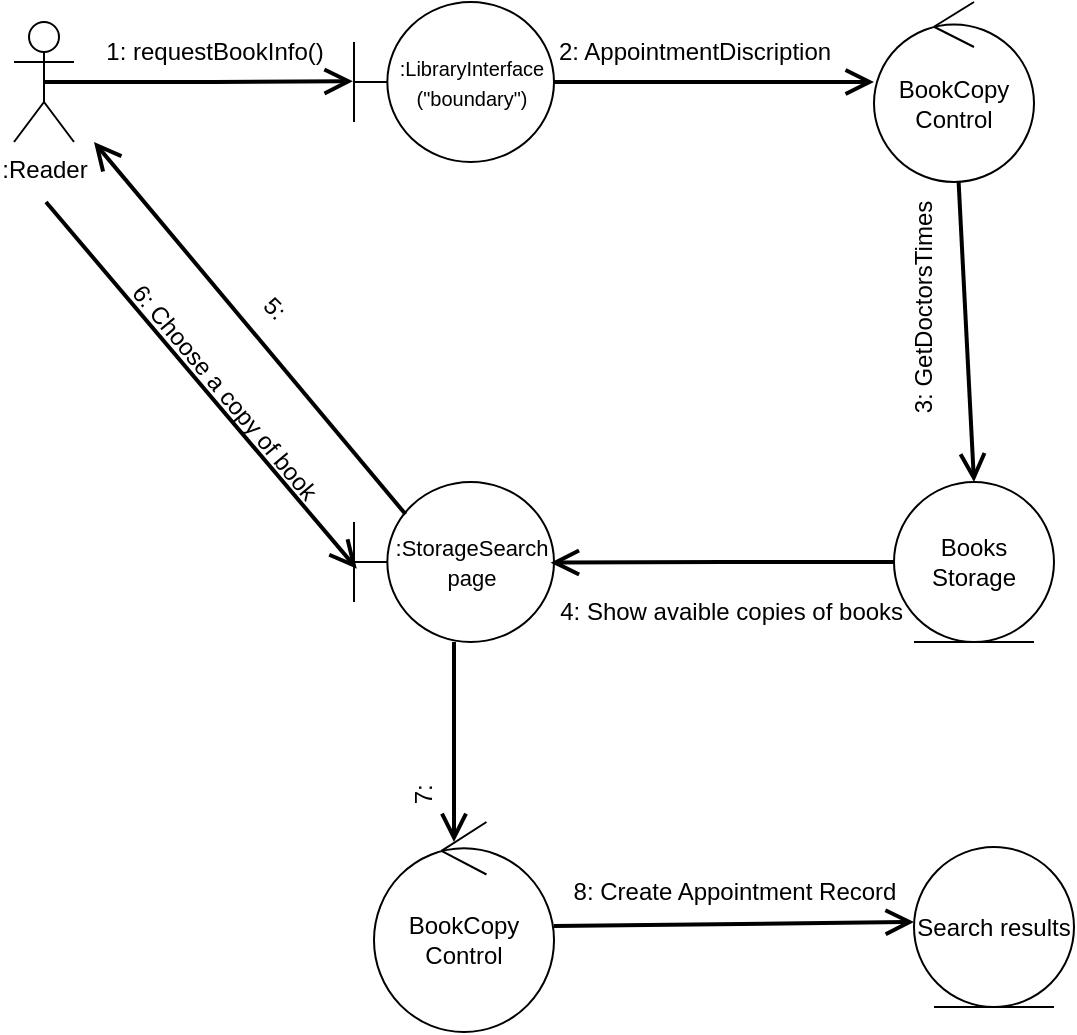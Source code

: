 <mxfile version="24.7.17">
  <diagram name="Страница — 1" id="OKbtUOt_FvHwJphNDFCd">
    <mxGraphModel dx="1203" dy="509" grid="1" gridSize="10" guides="1" tooltips="1" connect="1" arrows="1" fold="1" page="1" pageScale="1" pageWidth="827" pageHeight="1169" math="0" shadow="0">
      <root>
        <mxCell id="0" />
        <mxCell id="1" parent="0" />
        <mxCell id="YuqfwTARV5xfNuHCGX9C-1" value=":Reader" style="shape=umlActor;verticalLabelPosition=bottom;verticalAlign=top;html=1;" parent="1" vertex="1">
          <mxGeometry x="30" y="60" width="30" height="60" as="geometry" />
        </mxCell>
        <mxCell id="YuqfwTARV5xfNuHCGX9C-10" style="edgeStyle=orthogonalEdgeStyle;rounded=0;orthogonalLoop=1;jettySize=auto;html=1;strokeWidth=2;endArrow=open;endFill=0;endSize=10;" parent="1" edge="1">
          <mxGeometry relative="1" as="geometry">
            <mxPoint x="270" y="90" as="sourcePoint" />
            <mxPoint x="460" y="90" as="targetPoint" />
          </mxGeometry>
        </mxCell>
        <mxCell id="YuqfwTARV5xfNuHCGX9C-7" style="edgeStyle=orthogonalEdgeStyle;rounded=0;orthogonalLoop=1;jettySize=auto;html=1;exitX=0.5;exitY=0.5;exitDx=0;exitDy=0;exitPerimeter=0;entryX=-0.008;entryY=0.494;entryDx=0;entryDy=0;entryPerimeter=0;endArrow=open;endFill=0;endSize=10;strokeWidth=2;" parent="1" source="YuqfwTARV5xfNuHCGX9C-1" edge="1">
          <mxGeometry relative="1" as="geometry">
            <mxPoint x="199.44" y="89.64" as="targetPoint" />
          </mxGeometry>
        </mxCell>
        <mxCell id="YuqfwTARV5xfNuHCGX9C-8" value="1: requestBookInfo()" style="text;html=1;align=center;verticalAlign=middle;resizable=0;points=[];autosize=1;strokeColor=none;fillColor=none;" parent="1" vertex="1">
          <mxGeometry x="65" y="60" width="130" height="30" as="geometry" />
        </mxCell>
        <mxCell id="YuqfwTARV5xfNuHCGX9C-11" value="2: AppointmentDiscription" style="text;html=1;align=center;verticalAlign=middle;resizable=0;points=[];autosize=1;strokeColor=none;fillColor=none;" parent="1" vertex="1">
          <mxGeometry x="290" y="60" width="160" height="30" as="geometry" />
        </mxCell>
        <mxCell id="YuqfwTARV5xfNuHCGX9C-14" value="&lt;font style=&quot;font-size: 10px;&quot;&gt;:LibraryInterface&lt;br&gt;(&quot;boundary&quot;)&lt;/font&gt;" style="shape=umlBoundary;whiteSpace=wrap;html=1;" parent="1" vertex="1">
          <mxGeometry x="200" y="50" width="100" height="80" as="geometry" />
        </mxCell>
        <mxCell id="YuqfwTARV5xfNuHCGX9C-19" style="rounded=0;orthogonalLoop=1;jettySize=auto;html=1;entryX=1;entryY=0.5;entryDx=0;entryDy=0;strokeColor=none;" parent="1" source="YuqfwTARV5xfNuHCGX9C-15" target="YuqfwTARV5xfNuHCGX9C-17" edge="1">
          <mxGeometry relative="1" as="geometry" />
        </mxCell>
        <mxCell id="YuqfwTARV5xfNuHCGX9C-20" style="rounded=0;orthogonalLoop=1;jettySize=auto;html=1;entryX=0.5;entryY=0;entryDx=0;entryDy=0;strokeWidth=2;endSize=10;endArrow=open;endFill=0;" parent="1" source="YuqfwTARV5xfNuHCGX9C-15" target="YuqfwTARV5xfNuHCGX9C-17" edge="1">
          <mxGeometry relative="1" as="geometry" />
        </mxCell>
        <mxCell id="YuqfwTARV5xfNuHCGX9C-15" value="BookCopy&lt;br&gt;Control" style="ellipse;shape=umlControl;whiteSpace=wrap;html=1;" parent="1" vertex="1">
          <mxGeometry x="460" y="50" width="80" height="90" as="geometry" />
        </mxCell>
        <mxCell id="YuqfwTARV5xfNuHCGX9C-17" value="Books&lt;div&gt;Storage&lt;/div&gt;" style="ellipse;shape=umlEntity;whiteSpace=wrap;html=1;" parent="1" vertex="1">
          <mxGeometry x="470" y="290" width="80" height="80" as="geometry" />
        </mxCell>
        <mxCell id="YuqfwTARV5xfNuHCGX9C-33" style="edgeStyle=orthogonalEdgeStyle;rounded=0;orthogonalLoop=1;jettySize=auto;html=1;strokeWidth=2;endSize=10;endArrow=open;endFill=0;" parent="1" source="YuqfwTARV5xfNuHCGX9C-21" edge="1">
          <mxGeometry relative="1" as="geometry">
            <mxPoint x="250" y="470" as="targetPoint" />
          </mxGeometry>
        </mxCell>
        <mxCell id="YuqfwTARV5xfNuHCGX9C-21" value="&lt;font style=&quot;font-size: 11px;&quot;&gt;:StorageSearch page&lt;/font&gt;" style="shape=umlBoundary;whiteSpace=wrap;html=1;" parent="1" vertex="1">
          <mxGeometry x="200" y="290" width="100" height="80" as="geometry" />
        </mxCell>
        <mxCell id="YuqfwTARV5xfNuHCGX9C-22" value="3: GetDoctorsTimes" style="text;html=1;align=center;verticalAlign=middle;resizable=0;points=[];autosize=1;strokeColor=none;fillColor=none;rotation=-90;" parent="1" vertex="1">
          <mxGeometry x="420" y="188" width="130" height="30" as="geometry" />
        </mxCell>
        <mxCell id="YuqfwTARV5xfNuHCGX9C-23" style="edgeStyle=orthogonalEdgeStyle;rounded=0;orthogonalLoop=1;jettySize=auto;html=1;exitX=0;exitY=0.5;exitDx=0;exitDy=0;entryX=0.983;entryY=0.504;entryDx=0;entryDy=0;entryPerimeter=0;strokeWidth=2;endArrow=open;endFill=0;endSize=10;" parent="1" source="YuqfwTARV5xfNuHCGX9C-17" target="YuqfwTARV5xfNuHCGX9C-21" edge="1">
          <mxGeometry relative="1" as="geometry" />
        </mxCell>
        <mxCell id="YuqfwTARV5xfNuHCGX9C-24" value="4: Show avaible copies of books&amp;nbsp;" style="text;html=1;align=center;verticalAlign=middle;resizable=0;points=[];autosize=1;strokeColor=none;fillColor=none;" parent="1" vertex="1">
          <mxGeometry x="290" y="340" width="200" height="30" as="geometry" />
        </mxCell>
        <mxCell id="YuqfwTARV5xfNuHCGX9C-25" style="rounded=0;orthogonalLoop=1;jettySize=auto;html=1;strokeWidth=2;endSize=10;exitX=0.258;exitY=0.202;exitDx=0;exitDy=0;exitPerimeter=0;endArrow=open;endFill=0;" parent="1" source="YuqfwTARV5xfNuHCGX9C-21" edge="1">
          <mxGeometry relative="1" as="geometry">
            <mxPoint x="70" y="120" as="targetPoint" />
          </mxGeometry>
        </mxCell>
        <mxCell id="YuqfwTARV5xfNuHCGX9C-26" value="5:" style="text;html=1;align=center;verticalAlign=middle;resizable=0;points=[];autosize=1;strokeColor=none;fillColor=none;rotation=45;" parent="1" vertex="1">
          <mxGeometry x="145" y="188" width="30" height="30" as="geometry" />
        </mxCell>
        <mxCell id="YuqfwTARV5xfNuHCGX9C-31" style="rounded=0;orthogonalLoop=1;jettySize=auto;html=1;endSize=10;strokeWidth=2;endArrow=open;endFill=0;" parent="1" source="YuqfwTARV5xfNuHCGX9C-27" edge="1">
          <mxGeometry relative="1" as="geometry">
            <mxPoint x="480" y="510" as="targetPoint" />
          </mxGeometry>
        </mxCell>
        <mxCell id="YuqfwTARV5xfNuHCGX9C-27" value="BookCopy&lt;br&gt;Control" style="ellipse;shape=umlControl;whiteSpace=wrap;html=1;" parent="1" vertex="1">
          <mxGeometry x="210" y="460" width="90" height="105" as="geometry" />
        </mxCell>
        <mxCell id="YuqfwTARV5xfNuHCGX9C-28" style="rounded=0;orthogonalLoop=1;jettySize=auto;html=1;endSize=10;strokeWidth=2;endArrow=open;endFill=0;entryX=0.014;entryY=0.542;entryDx=0;entryDy=0;entryPerimeter=0;" parent="1" edge="1" target="YuqfwTARV5xfNuHCGX9C-21">
          <mxGeometry relative="1" as="geometry">
            <mxPoint x="46" y="150" as="sourcePoint" />
            <mxPoint x="190" y="330" as="targetPoint" />
          </mxGeometry>
        </mxCell>
        <mxCell id="YuqfwTARV5xfNuHCGX9C-29" value="6: Choose a copy of book" style="text;html=1;align=center;verticalAlign=middle;resizable=0;points=[];autosize=1;strokeColor=none;fillColor=none;rotation=50;" parent="1" vertex="1">
          <mxGeometry x="55" y="230" width="160" height="30" as="geometry" />
        </mxCell>
        <mxCell id="YuqfwTARV5xfNuHCGX9C-32" value="8: Create Appointment Record" style="text;html=1;align=center;verticalAlign=middle;resizable=0;points=[];autosize=1;strokeColor=none;fillColor=none;rotation=0;" parent="1" vertex="1">
          <mxGeometry x="300" y="480" width="180" height="30" as="geometry" />
        </mxCell>
        <mxCell id="YuqfwTARV5xfNuHCGX9C-34" value="7:&amp;nbsp;" style="text;html=1;align=center;verticalAlign=middle;resizable=0;points=[];autosize=1;strokeColor=none;fillColor=none;rotation=-90;" parent="1" vertex="1">
          <mxGeometry x="215" y="430" width="40" height="30" as="geometry" />
        </mxCell>
        <mxCell id="YuqfwTARV5xfNuHCGX9C-36" value="Search results" style="ellipse;shape=umlEntity;whiteSpace=wrap;html=1;" parent="1" vertex="1">
          <mxGeometry x="480" y="472.5" width="80" height="80" as="geometry" />
        </mxCell>
      </root>
    </mxGraphModel>
  </diagram>
</mxfile>
